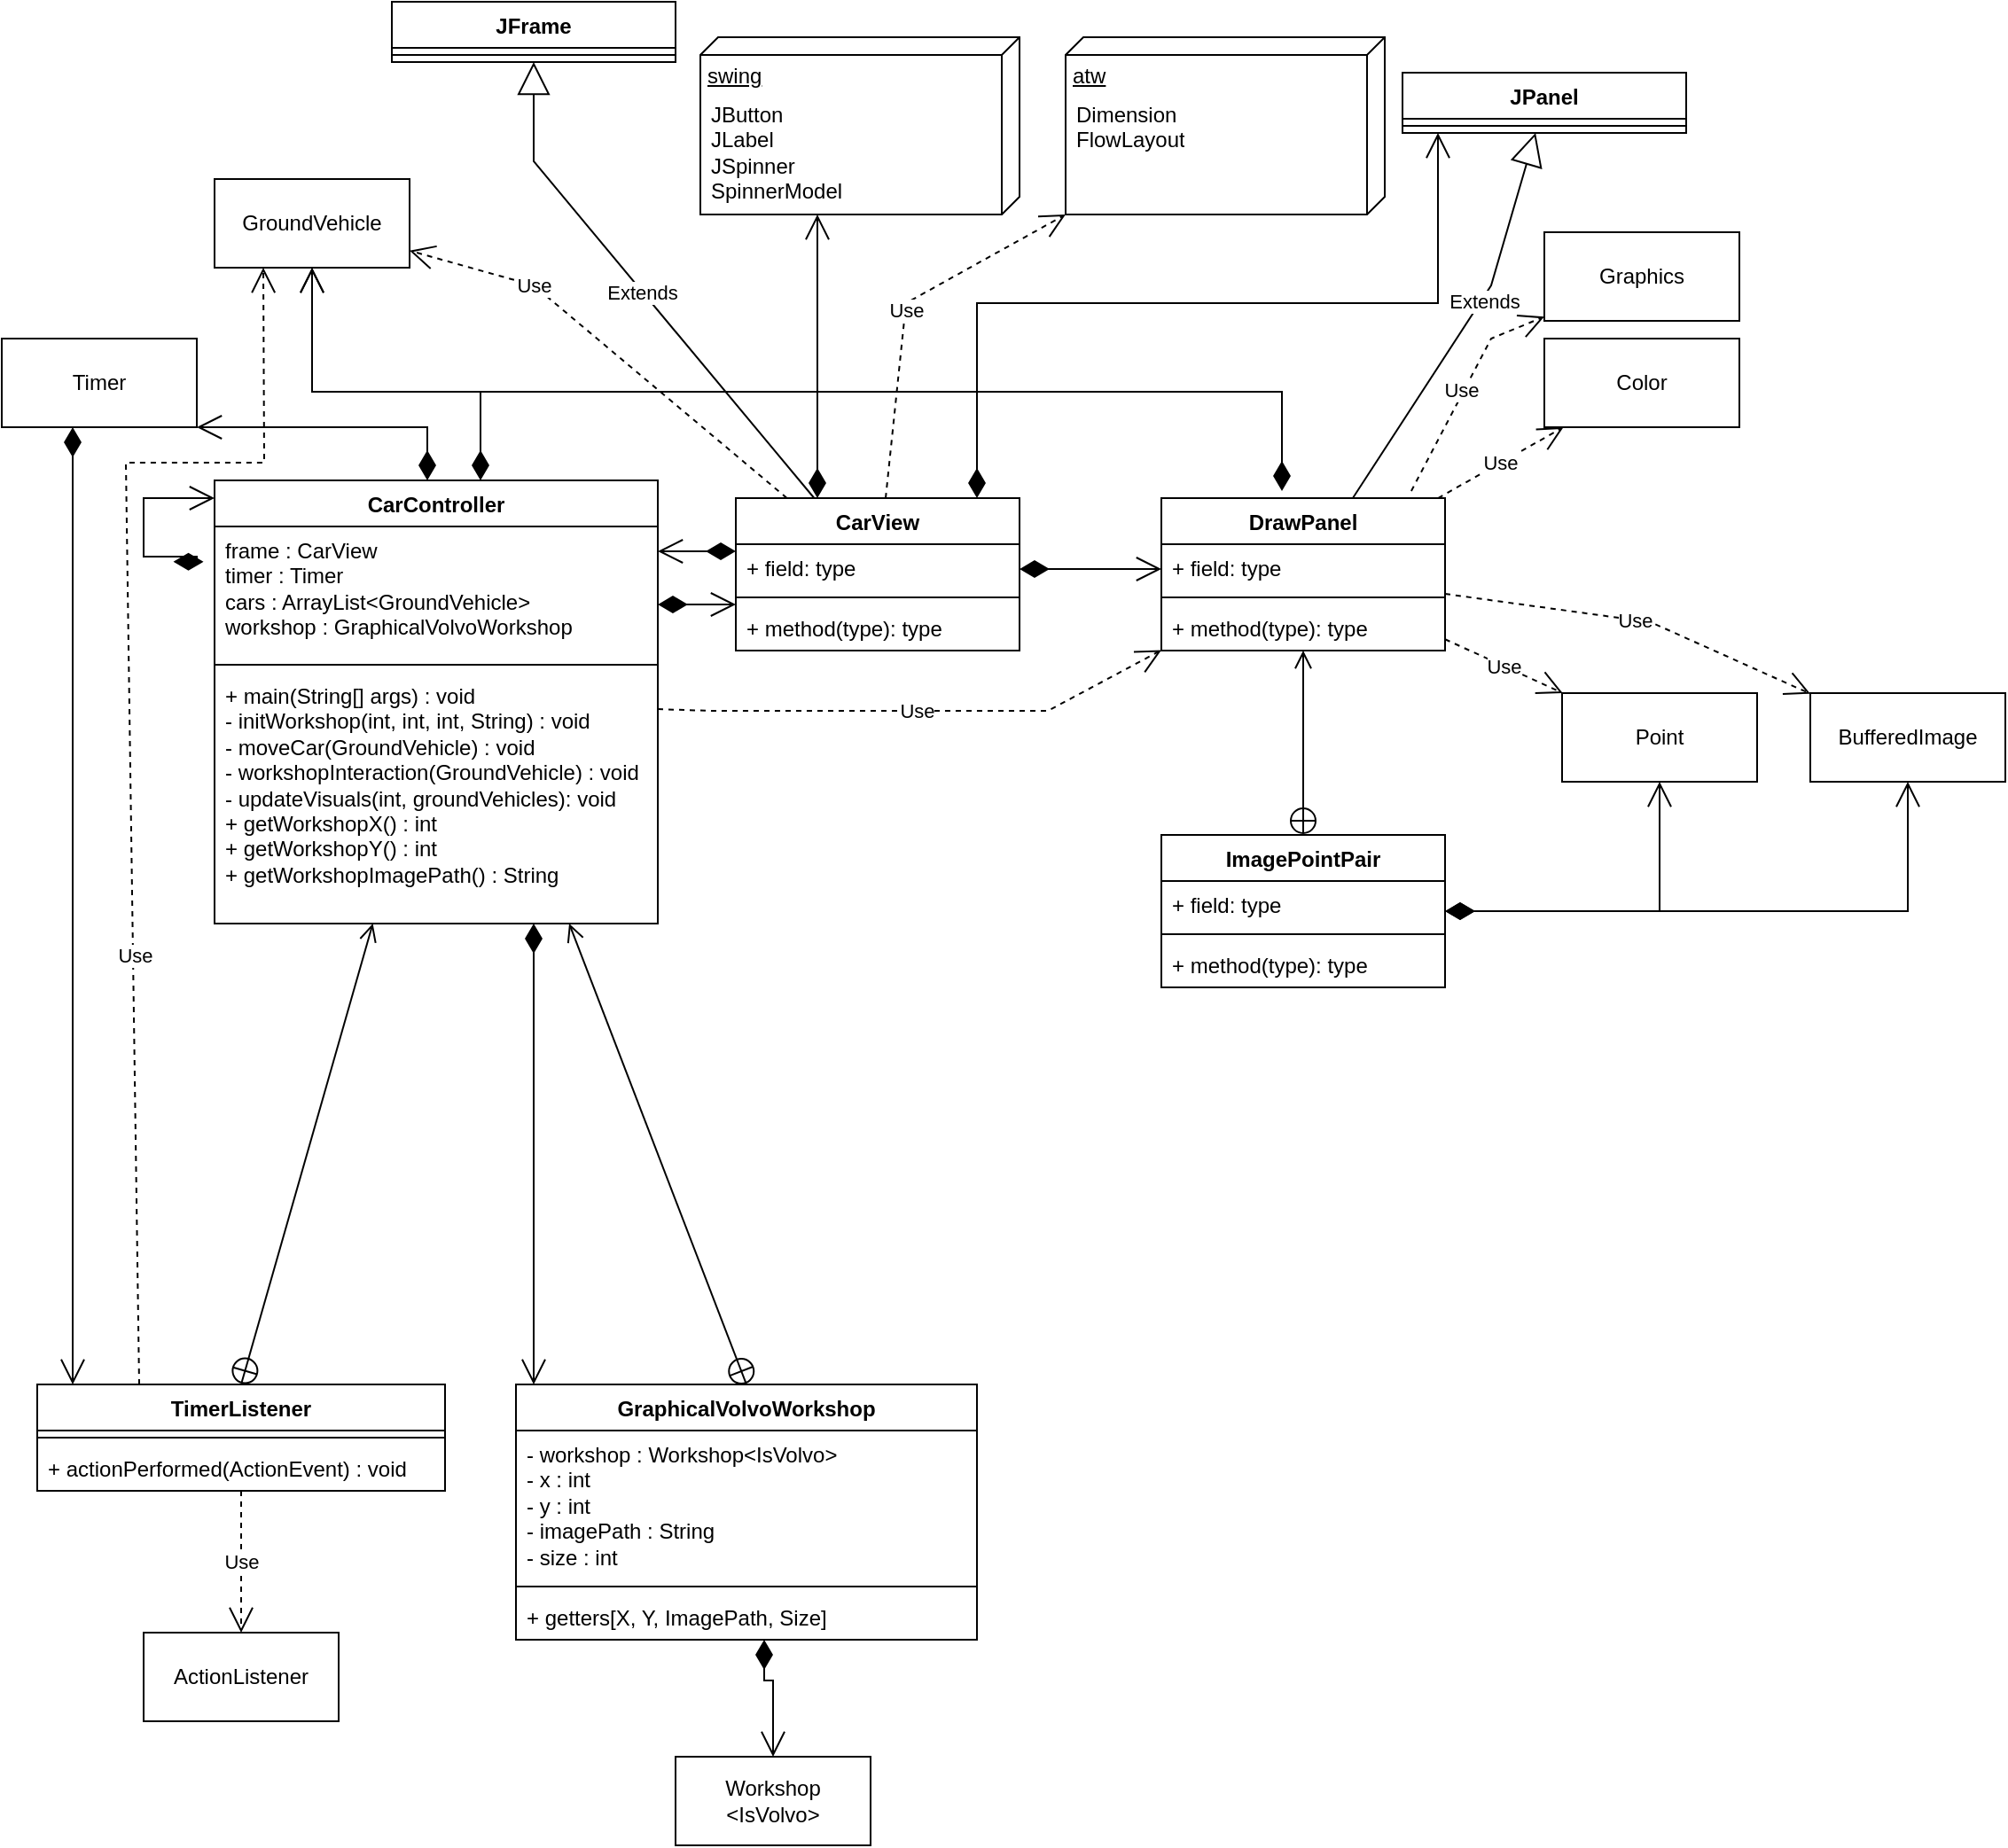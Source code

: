 <mxfile version="23.1.4" type="device">
  <diagram id="C5RBs43oDa-KdzZeNtuy" name="Page-1">
    <mxGraphModel dx="1749" dy="451" grid="1" gridSize="10" guides="1" tooltips="1" connect="1" arrows="1" fold="1" page="1" pageScale="1" pageWidth="827" pageHeight="1169" math="0" shadow="0">
      <root>
        <mxCell id="WIyWlLk6GJQsqaUBKTNV-0" />
        <mxCell id="WIyWlLk6GJQsqaUBKTNV-1" parent="WIyWlLk6GJQsqaUBKTNV-0" />
        <mxCell id="3hMFE_3aVcJf9ZVtRdxG-9" value="&lt;div&gt;CarController&lt;/div&gt;" style="swimlane;fontStyle=1;align=center;verticalAlign=top;childLayout=stackLayout;horizontal=1;startSize=26;horizontalStack=0;resizeParent=1;resizeParentMax=0;resizeLast=0;collapsible=1;marginBottom=0;whiteSpace=wrap;html=1;" parent="WIyWlLk6GJQsqaUBKTNV-1" vertex="1">
          <mxGeometry x="40" y="270" width="250" height="250" as="geometry">
            <mxRectangle x="110" y="280" width="120" height="30" as="alternateBounds" />
          </mxGeometry>
        </mxCell>
        <mxCell id="3hMFE_3aVcJf9ZVtRdxG-10" value="&lt;div&gt;frame : CarView&lt;/div&gt;&lt;div&gt;timer : Timer&lt;/div&gt;&lt;div&gt;cars : ArrayList&amp;lt;GroundVehicle&amp;gt;&lt;/div&gt;&lt;div&gt;workshop : GraphicalVolvoWorkshop&lt;br&gt;&lt;/div&gt;" style="text;strokeColor=none;fillColor=none;align=left;verticalAlign=top;spacingLeft=4;spacingRight=4;overflow=hidden;rotatable=0;points=[[0,0.5],[1,0.5]];portConstraint=eastwest;whiteSpace=wrap;html=1;" parent="3hMFE_3aVcJf9ZVtRdxG-9" vertex="1">
          <mxGeometry y="26" width="250" height="74" as="geometry" />
        </mxCell>
        <mxCell id="3hMFE_3aVcJf9ZVtRdxG-11" value="" style="line;strokeWidth=1;fillColor=none;align=left;verticalAlign=middle;spacingTop=-1;spacingLeft=3;spacingRight=3;rotatable=0;labelPosition=right;points=[];portConstraint=eastwest;strokeColor=inherit;" parent="3hMFE_3aVcJf9ZVtRdxG-9" vertex="1">
          <mxGeometry y="100" width="250" height="8" as="geometry" />
        </mxCell>
        <mxCell id="3hMFE_3aVcJf9ZVtRdxG-12" value="&lt;div&gt;+ main(String[] args) : void&lt;/div&gt;&lt;div&gt;- initWorkshop(int, int, int, String) : void&lt;/div&gt;&lt;div&gt;- moveCar(GroundVehicle) : void&lt;br&gt;&lt;/div&gt;&lt;div&gt;- workshopInteraction(GroundVehicle) : void&lt;/div&gt;&lt;div&gt;- updateVisuals(int, groundVehicles): void&lt;/div&gt;&lt;div&gt;+ getWorkshopX() : int&lt;/div&gt;&lt;div&gt;+ getWorkshopY() : int&lt;/div&gt;&lt;div&gt;+ getWorkshopImagePath() : String&lt;br&gt;&lt;/div&gt;" style="text;strokeColor=none;fillColor=none;align=left;verticalAlign=top;spacingLeft=4;spacingRight=4;overflow=hidden;rotatable=0;points=[[0,0.5],[1,0.5]];portConstraint=eastwest;whiteSpace=wrap;html=1;" parent="3hMFE_3aVcJf9ZVtRdxG-9" vertex="1">
          <mxGeometry y="108" width="250" height="142" as="geometry" />
        </mxCell>
        <mxCell id="3hMFE_3aVcJf9ZVtRdxG-89" value="1" style="endArrow=open;html=1;endSize=12;startArrow=diamondThin;startSize=14;startFill=1;edgeStyle=orthogonalEdgeStyle;align=left;verticalAlign=bottom;rounded=0;exitX=-0.025;exitY=0.269;exitDx=0;exitDy=0;exitPerimeter=0;fontColor=none;noLabel=1;" parent="3hMFE_3aVcJf9ZVtRdxG-9" source="3hMFE_3aVcJf9ZVtRdxG-10" target="3hMFE_3aVcJf9ZVtRdxG-9" edge="1">
          <mxGeometry x="-1" y="3" relative="1" as="geometry">
            <mxPoint x="-100" y="-10" as="sourcePoint" />
            <mxPoint x="60" y="-10" as="targetPoint" />
            <Array as="points">
              <mxPoint x="-10" y="46" />
              <mxPoint x="-10" y="43" />
              <mxPoint x="-40" y="43" />
              <mxPoint x="-40" y="10" />
            </Array>
          </mxGeometry>
        </mxCell>
        <mxCell id="3hMFE_3aVcJf9ZVtRdxG-13" value="CarView" style="swimlane;fontStyle=1;align=center;verticalAlign=top;childLayout=stackLayout;horizontal=1;startSize=26;horizontalStack=0;resizeParent=1;resizeParentMax=0;resizeLast=0;collapsible=1;marginBottom=0;whiteSpace=wrap;html=1;" parent="WIyWlLk6GJQsqaUBKTNV-1" vertex="1">
          <mxGeometry x="334" y="280" width="160" height="86" as="geometry" />
        </mxCell>
        <mxCell id="3hMFE_3aVcJf9ZVtRdxG-14" value="+ field: type" style="text;strokeColor=none;fillColor=none;align=left;verticalAlign=top;spacingLeft=4;spacingRight=4;overflow=hidden;rotatable=0;points=[[0,0.5],[1,0.5]];portConstraint=eastwest;whiteSpace=wrap;html=1;" parent="3hMFE_3aVcJf9ZVtRdxG-13" vertex="1">
          <mxGeometry y="26" width="160" height="26" as="geometry" />
        </mxCell>
        <mxCell id="3hMFE_3aVcJf9ZVtRdxG-15" value="" style="line;strokeWidth=1;fillColor=none;align=left;verticalAlign=middle;spacingTop=-1;spacingLeft=3;spacingRight=3;rotatable=0;labelPosition=right;points=[];portConstraint=eastwest;strokeColor=inherit;" parent="3hMFE_3aVcJf9ZVtRdxG-13" vertex="1">
          <mxGeometry y="52" width="160" height="8" as="geometry" />
        </mxCell>
        <mxCell id="3hMFE_3aVcJf9ZVtRdxG-16" value="+ method(type): type" style="text;strokeColor=none;fillColor=none;align=left;verticalAlign=top;spacingLeft=4;spacingRight=4;overflow=hidden;rotatable=0;points=[[0,0.5],[1,0.5]];portConstraint=eastwest;whiteSpace=wrap;html=1;" parent="3hMFE_3aVcJf9ZVtRdxG-13" vertex="1">
          <mxGeometry y="60" width="160" height="26" as="geometry" />
        </mxCell>
        <mxCell id="3hMFE_3aVcJf9ZVtRdxG-17" value="DrawPanel" style="swimlane;fontStyle=1;align=center;verticalAlign=top;childLayout=stackLayout;horizontal=1;startSize=26;horizontalStack=0;resizeParent=1;resizeParentMax=0;resizeLast=0;collapsible=1;marginBottom=0;whiteSpace=wrap;html=1;" parent="WIyWlLk6GJQsqaUBKTNV-1" vertex="1">
          <mxGeometry x="574" y="280" width="160" height="86" as="geometry" />
        </mxCell>
        <mxCell id="3hMFE_3aVcJf9ZVtRdxG-18" value="+ field: type" style="text;strokeColor=none;fillColor=none;align=left;verticalAlign=top;spacingLeft=4;spacingRight=4;overflow=hidden;rotatable=0;points=[[0,0.5],[1,0.5]];portConstraint=eastwest;whiteSpace=wrap;html=1;" parent="3hMFE_3aVcJf9ZVtRdxG-17" vertex="1">
          <mxGeometry y="26" width="160" height="26" as="geometry" />
        </mxCell>
        <mxCell id="3hMFE_3aVcJf9ZVtRdxG-19" value="" style="line;strokeWidth=1;fillColor=none;align=left;verticalAlign=middle;spacingTop=-1;spacingLeft=3;spacingRight=3;rotatable=0;labelPosition=right;points=[];portConstraint=eastwest;strokeColor=inherit;" parent="3hMFE_3aVcJf9ZVtRdxG-17" vertex="1">
          <mxGeometry y="52" width="160" height="8" as="geometry" />
        </mxCell>
        <mxCell id="3hMFE_3aVcJf9ZVtRdxG-20" value="+ method(type): type" style="text;strokeColor=none;fillColor=none;align=left;verticalAlign=top;spacingLeft=4;spacingRight=4;overflow=hidden;rotatable=0;points=[[0,0.5],[1,0.5]];portConstraint=eastwest;whiteSpace=wrap;html=1;" parent="3hMFE_3aVcJf9ZVtRdxG-17" vertex="1">
          <mxGeometry y="60" width="160" height="26" as="geometry" />
        </mxCell>
        <mxCell id="3hMFE_3aVcJf9ZVtRdxG-29" value="&lt;div&gt;GraphicalVolvoWorkshop&lt;/div&gt;" style="swimlane;fontStyle=1;align=center;verticalAlign=top;childLayout=stackLayout;horizontal=1;startSize=26;horizontalStack=0;resizeParent=1;resizeParentMax=0;resizeLast=0;collapsible=1;marginBottom=0;whiteSpace=wrap;html=1;" parent="WIyWlLk6GJQsqaUBKTNV-1" vertex="1">
          <mxGeometry x="210" y="780" width="260" height="144" as="geometry" />
        </mxCell>
        <mxCell id="3hMFE_3aVcJf9ZVtRdxG-30" value="&lt;div&gt;- workshop : Workshop&amp;lt;IsVolvo&amp;gt;&lt;/div&gt;&lt;div&gt;- x : int&lt;/div&gt;&lt;div&gt;- y : int&lt;/div&gt;&lt;div&gt;- imagePath : String&lt;/div&gt;&lt;div&gt;- size : int&lt;/div&gt;" style="text;strokeColor=none;fillColor=none;align=left;verticalAlign=top;spacingLeft=4;spacingRight=4;overflow=hidden;rotatable=0;points=[[0,0.5],[1,0.5]];portConstraint=eastwest;whiteSpace=wrap;html=1;" parent="3hMFE_3aVcJf9ZVtRdxG-29" vertex="1">
          <mxGeometry y="26" width="260" height="84" as="geometry" />
        </mxCell>
        <mxCell id="3hMFE_3aVcJf9ZVtRdxG-31" value="" style="line;strokeWidth=1;fillColor=none;align=left;verticalAlign=middle;spacingTop=-1;spacingLeft=3;spacingRight=3;rotatable=0;labelPosition=right;points=[];portConstraint=eastwest;strokeColor=inherit;" parent="3hMFE_3aVcJf9ZVtRdxG-29" vertex="1">
          <mxGeometry y="110" width="260" height="8" as="geometry" />
        </mxCell>
        <mxCell id="3hMFE_3aVcJf9ZVtRdxG-32" value="+ getters[X, Y, ImagePath, Size]" style="text;strokeColor=none;fillColor=none;align=left;verticalAlign=top;spacingLeft=4;spacingRight=4;overflow=hidden;rotatable=0;points=[[0,0.5],[1,0.5]];portConstraint=eastwest;whiteSpace=wrap;html=1;" parent="3hMFE_3aVcJf9ZVtRdxG-29" vertex="1">
          <mxGeometry y="118" width="260" height="26" as="geometry" />
        </mxCell>
        <mxCell id="3hMFE_3aVcJf9ZVtRdxG-33" value="" style="endArrow=open;startArrow=circlePlus;endFill=0;startFill=0;endSize=8;html=1;rounded=0;exitX=0.5;exitY=0;exitDx=0;exitDy=0;entryX=0.8;entryY=1;entryDx=0;entryDy=0;entryPerimeter=0;" parent="WIyWlLk6GJQsqaUBKTNV-1" source="3hMFE_3aVcJf9ZVtRdxG-29" target="3hMFE_3aVcJf9ZVtRdxG-12" edge="1">
          <mxGeometry width="160" relative="1" as="geometry">
            <mxPoint x="320" y="490" as="sourcePoint" />
            <mxPoint x="480" y="490" as="targetPoint" />
            <Array as="points" />
          </mxGeometry>
        </mxCell>
        <mxCell id="3hMFE_3aVcJf9ZVtRdxG-34" value="TimerListener" style="swimlane;fontStyle=1;align=center;verticalAlign=top;childLayout=stackLayout;horizontal=1;startSize=26;horizontalStack=0;resizeParent=1;resizeParentMax=0;resizeLast=0;collapsible=1;marginBottom=0;whiteSpace=wrap;html=1;" parent="WIyWlLk6GJQsqaUBKTNV-1" vertex="1">
          <mxGeometry x="-60" y="780" width="230" height="60" as="geometry" />
        </mxCell>
        <mxCell id="3hMFE_3aVcJf9ZVtRdxG-36" value="" style="line;strokeWidth=1;fillColor=none;align=left;verticalAlign=middle;spacingTop=-1;spacingLeft=3;spacingRight=3;rotatable=0;labelPosition=right;points=[];portConstraint=eastwest;strokeColor=inherit;" parent="3hMFE_3aVcJf9ZVtRdxG-34" vertex="1">
          <mxGeometry y="26" width="230" height="8" as="geometry" />
        </mxCell>
        <mxCell id="3hMFE_3aVcJf9ZVtRdxG-37" value="+ actionPerformed(ActionEvent) : void" style="text;strokeColor=none;fillColor=none;align=left;verticalAlign=top;spacingLeft=4;spacingRight=4;overflow=hidden;rotatable=0;points=[[0,0.5],[1,0.5]];portConstraint=eastwest;whiteSpace=wrap;html=1;fontSize=12;" parent="3hMFE_3aVcJf9ZVtRdxG-34" vertex="1">
          <mxGeometry y="34" width="230" height="26" as="geometry" />
        </mxCell>
        <mxCell id="3hMFE_3aVcJf9ZVtRdxG-38" value="" style="endArrow=open;startArrow=circlePlus;endFill=0;startFill=0;endSize=8;html=1;rounded=0;exitX=0.5;exitY=0;exitDx=0;exitDy=0;" parent="WIyWlLk6GJQsqaUBKTNV-1" source="3hMFE_3aVcJf9ZVtRdxG-34" target="3hMFE_3aVcJf9ZVtRdxG-9" edge="1">
          <mxGeometry width="160" relative="1" as="geometry">
            <mxPoint x="320" y="490" as="sourcePoint" />
            <mxPoint x="170" y="370" as="targetPoint" />
            <Array as="points" />
          </mxGeometry>
        </mxCell>
        <mxCell id="3hMFE_3aVcJf9ZVtRdxG-39" value="&lt;div&gt;Workshop&lt;/div&gt;&lt;div&gt;&amp;lt;IsVolvo&amp;gt;&lt;/div&gt;" style="html=1;whiteSpace=wrap;" parent="WIyWlLk6GJQsqaUBKTNV-1" vertex="1">
          <mxGeometry x="300" y="990" width="110" height="50" as="geometry" />
        </mxCell>
        <mxCell id="3hMFE_3aVcJf9ZVtRdxG-40" value="1" style="endArrow=open;html=1;endSize=12;startArrow=diamondThin;startSize=14;startFill=1;edgeStyle=orthogonalEdgeStyle;align=left;verticalAlign=bottom;rounded=0;fontColor=none;noLabel=1;" parent="WIyWlLk6GJQsqaUBKTNV-1" source="3hMFE_3aVcJf9ZVtRdxG-29" target="3hMFE_3aVcJf9ZVtRdxG-39" edge="1">
          <mxGeometry x="-1" y="3" relative="1" as="geometry">
            <mxPoint x="250" y="660" as="sourcePoint" />
            <mxPoint x="410" y="660" as="targetPoint" />
            <Array as="points">
              <mxPoint x="350" y="947" />
              <mxPoint x="355" y="947" />
            </Array>
          </mxGeometry>
        </mxCell>
        <mxCell id="3hMFE_3aVcJf9ZVtRdxG-42" value="1" style="endArrow=open;html=1;endSize=12;startArrow=diamondThin;startSize=14;startFill=1;edgeStyle=orthogonalEdgeStyle;align=left;verticalAlign=bottom;rounded=0;fontColor=none;noLabel=1;labelBackgroundColor=none;" parent="WIyWlLk6GJQsqaUBKTNV-1" source="3hMFE_3aVcJf9ZVtRdxG-9" target="3hMFE_3aVcJf9ZVtRdxG-29" edge="1">
          <mxGeometry x="-1" y="3" relative="1" as="geometry">
            <mxPoint x="190" y="430" as="sourcePoint" />
            <mxPoint x="230" y="570" as="targetPoint" />
            <Array as="points">
              <mxPoint x="220" y="620" />
              <mxPoint x="220" y="620" />
            </Array>
          </mxGeometry>
        </mxCell>
        <mxCell id="3hMFE_3aVcJf9ZVtRdxG-43" value="swing" style="verticalAlign=top;align=left;spacingTop=8;spacingLeft=2;spacingRight=12;shape=cube;size=10;direction=south;fontStyle=4;html=1;whiteSpace=wrap;" parent="WIyWlLk6GJQsqaUBKTNV-1" vertex="1">
          <mxGeometry x="314" y="20" width="180" height="100" as="geometry" />
        </mxCell>
        <mxCell id="3hMFE_3aVcJf9ZVtRdxG-44" value="&lt;div&gt;JButton&lt;/div&gt;&lt;div&gt;JLabel&lt;/div&gt;&lt;div&gt;JSpinner&lt;br&gt;&lt;/div&gt;&lt;div&gt;SpinnerModel&lt;/div&gt;&lt;div&gt;&lt;br&gt;&lt;/div&gt;" style="text;strokeColor=none;fillColor=none;align=left;verticalAlign=top;spacingLeft=4;spacingRight=4;overflow=hidden;rotatable=0;points=[[0,0.5],[1,0.5]];portConstraint=eastwest;whiteSpace=wrap;html=1;" parent="WIyWlLk6GJQsqaUBKTNV-1" vertex="1">
          <mxGeometry x="314" y="50" width="166" height="70" as="geometry" />
        </mxCell>
        <mxCell id="3hMFE_3aVcJf9ZVtRdxG-45" value="1" style="endArrow=open;html=1;endSize=12;startArrow=diamondThin;startSize=14;startFill=1;edgeStyle=orthogonalEdgeStyle;align=left;verticalAlign=bottom;rounded=0;fontColor=none;noLabel=1;" parent="WIyWlLk6GJQsqaUBKTNV-1" source="3hMFE_3aVcJf9ZVtRdxG-13" target="3hMFE_3aVcJf9ZVtRdxG-43" edge="1">
          <mxGeometry x="-1" y="3" relative="1" as="geometry">
            <mxPoint x="390" y="220" as="sourcePoint" />
            <mxPoint x="550" y="220" as="targetPoint" />
            <Array as="points">
              <mxPoint x="380" y="160" />
              <mxPoint x="380" y="160" />
            </Array>
          </mxGeometry>
        </mxCell>
        <mxCell id="3hMFE_3aVcJf9ZVtRdxG-46" value="1" style="endArrow=open;html=1;endSize=12;startArrow=diamondThin;startSize=14;startFill=1;edgeStyle=orthogonalEdgeStyle;align=left;verticalAlign=bottom;rounded=0;fontColor=none;noLabel=1;" parent="WIyWlLk6GJQsqaUBKTNV-1" source="3hMFE_3aVcJf9ZVtRdxG-9" target="3hMFE_3aVcJf9ZVtRdxG-13" edge="1">
          <mxGeometry x="-1" y="3" relative="1" as="geometry">
            <mxPoint x="120" y="230" as="sourcePoint" />
            <mxPoint x="280" y="230" as="targetPoint" />
            <Array as="points">
              <mxPoint x="300" y="340" />
              <mxPoint x="300" y="340" />
            </Array>
          </mxGeometry>
        </mxCell>
        <mxCell id="3hMFE_3aVcJf9ZVtRdxG-47" value="1" style="endArrow=open;html=1;endSize=12;startArrow=diamondThin;startSize=14;startFill=1;edgeStyle=orthogonalEdgeStyle;align=left;verticalAlign=bottom;rounded=0;fontColor=none;noLabel=1;" parent="WIyWlLk6GJQsqaUBKTNV-1" source="3hMFE_3aVcJf9ZVtRdxG-13" target="3hMFE_3aVcJf9ZVtRdxG-9" edge="1">
          <mxGeometry x="-1" y="3" relative="1" as="geometry">
            <mxPoint x="200" y="220" as="sourcePoint" />
            <mxPoint x="360" y="220" as="targetPoint" />
            <Array as="points">
              <mxPoint x="300" y="310" />
              <mxPoint x="300" y="310" />
            </Array>
          </mxGeometry>
        </mxCell>
        <mxCell id="3hMFE_3aVcJf9ZVtRdxG-48" value="Use" style="endArrow=open;endSize=12;dashed=1;html=1;rounded=0;" parent="WIyWlLk6GJQsqaUBKTNV-1" source="3hMFE_3aVcJf9ZVtRdxG-9" target="3hMFE_3aVcJf9ZVtRdxG-17" edge="1">
          <mxGeometry width="160" relative="1" as="geometry">
            <mxPoint x="370" y="410" as="sourcePoint" />
            <mxPoint x="530" y="410" as="targetPoint" />
            <Array as="points">
              <mxPoint x="320" y="400" />
              <mxPoint x="510" y="400" />
            </Array>
          </mxGeometry>
        </mxCell>
        <mxCell id="3hMFE_3aVcJf9ZVtRdxG-49" value="atw" style="verticalAlign=top;align=left;spacingTop=8;spacingLeft=2;spacingRight=12;shape=cube;size=10;direction=south;fontStyle=4;html=1;whiteSpace=wrap;" parent="WIyWlLk6GJQsqaUBKTNV-1" vertex="1">
          <mxGeometry x="520" y="20" width="180" height="100" as="geometry" />
        </mxCell>
        <mxCell id="3hMFE_3aVcJf9ZVtRdxG-50" value="&lt;div&gt;Dimension&lt;/div&gt;&lt;div&gt;FlowLayout&lt;br&gt;&lt;/div&gt;" style="text;strokeColor=none;fillColor=none;align=left;verticalAlign=top;spacingLeft=4;spacingRight=4;overflow=hidden;rotatable=0;points=[[0,0.5],[1,0.5]];portConstraint=eastwest;whiteSpace=wrap;html=1;" parent="WIyWlLk6GJQsqaUBKTNV-1" vertex="1">
          <mxGeometry x="520" y="50" width="166" height="70" as="geometry" />
        </mxCell>
        <mxCell id="3hMFE_3aVcJf9ZVtRdxG-52" value="ActionListener" style="html=1;whiteSpace=wrap;" parent="WIyWlLk6GJQsqaUBKTNV-1" vertex="1">
          <mxGeometry y="920" width="110" height="50" as="geometry" />
        </mxCell>
        <mxCell id="3hMFE_3aVcJf9ZVtRdxG-53" value="Use" style="endArrow=open;endSize=12;dashed=1;html=1;rounded=0;" parent="WIyWlLk6GJQsqaUBKTNV-1" source="3hMFE_3aVcJf9ZVtRdxG-34" target="3hMFE_3aVcJf9ZVtRdxG-52" edge="1">
          <mxGeometry width="160" relative="1" as="geometry">
            <mxPoint x="200" y="780" as="sourcePoint" />
            <mxPoint x="360" y="780" as="targetPoint" />
            <Array as="points" />
          </mxGeometry>
        </mxCell>
        <mxCell id="3hMFE_3aVcJf9ZVtRdxG-54" value="&lt;div&gt;GroundVehicle&lt;/div&gt;" style="html=1;whiteSpace=wrap;" parent="WIyWlLk6GJQsqaUBKTNV-1" vertex="1">
          <mxGeometry x="40" y="100" width="110" height="50" as="geometry" />
        </mxCell>
        <mxCell id="3hMFE_3aVcJf9ZVtRdxG-55" value="1" style="endArrow=open;html=1;endSize=12;startArrow=diamondThin;startSize=14;startFill=1;edgeStyle=orthogonalEdgeStyle;align=left;verticalAlign=bottom;rounded=0;fontColor=none;noLabel=1;" parent="WIyWlLk6GJQsqaUBKTNV-1" source="3hMFE_3aVcJf9ZVtRdxG-9" target="3hMFE_3aVcJf9ZVtRdxG-54" edge="1">
          <mxGeometry x="-1" y="3" relative="1" as="geometry">
            <mxPoint x="110" y="200" as="sourcePoint" />
            <mxPoint x="270" y="200" as="targetPoint" />
            <Array as="points">
              <mxPoint x="190" y="220" />
              <mxPoint x="95" y="220" />
            </Array>
          </mxGeometry>
        </mxCell>
        <mxCell id="3hMFE_3aVcJf9ZVtRdxG-56" value="Use" style="endArrow=open;endSize=12;dashed=1;html=1;rounded=0;" parent="WIyWlLk6GJQsqaUBKTNV-1" source="3hMFE_3aVcJf9ZVtRdxG-13" target="3hMFE_3aVcJf9ZVtRdxG-54" edge="1">
          <mxGeometry x="0.439" width="160" relative="1" as="geometry">
            <mxPoint x="230" y="240" as="sourcePoint" />
            <mxPoint x="390" y="240" as="targetPoint" />
            <Array as="points">
              <mxPoint x="220" y="160" />
            </Array>
            <mxPoint as="offset" />
          </mxGeometry>
        </mxCell>
        <mxCell id="3hMFE_3aVcJf9ZVtRdxG-57" value="1" style="endArrow=open;html=1;endSize=12;startArrow=diamondThin;startSize=14;startFill=1;edgeStyle=orthogonalEdgeStyle;align=left;verticalAlign=bottom;rounded=0;exitX=0.425;exitY=-0.047;exitDx=0;exitDy=0;exitPerimeter=0;fontColor=none;noLabel=1;" parent="WIyWlLk6GJQsqaUBKTNV-1" source="3hMFE_3aVcJf9ZVtRdxG-17" target="3hMFE_3aVcJf9ZVtRdxG-54" edge="1">
          <mxGeometry x="-1" y="3" relative="1" as="geometry">
            <mxPoint x="574" y="223" as="sourcePoint" />
            <mxPoint x="95" y="50" as="targetPoint" />
            <Array as="points">
              <mxPoint x="642" y="220" />
              <mxPoint x="95" y="220" />
            </Array>
          </mxGeometry>
        </mxCell>
        <mxCell id="3hMFE_3aVcJf9ZVtRdxG-58" value="Use" style="endArrow=open;endSize=12;dashed=1;html=1;rounded=0;" parent="WIyWlLk6GJQsqaUBKTNV-1" source="3hMFE_3aVcJf9ZVtRdxG-13" target="3hMFE_3aVcJf9ZVtRdxG-49" edge="1">
          <mxGeometry width="160" relative="1" as="geometry">
            <mxPoint x="430" y="180" as="sourcePoint" />
            <mxPoint x="590" y="180" as="targetPoint" />
            <Array as="points">
              <mxPoint x="430" y="170" />
            </Array>
          </mxGeometry>
        </mxCell>
        <mxCell id="3hMFE_3aVcJf9ZVtRdxG-59" value="1" style="endArrow=open;html=1;endSize=12;startArrow=diamondThin;startSize=14;startFill=1;edgeStyle=orthogonalEdgeStyle;align=left;verticalAlign=bottom;rounded=0;fontColor=none;noLabel=1;" parent="WIyWlLk6GJQsqaUBKTNV-1" source="3hMFE_3aVcJf9ZVtRdxG-13" target="3hMFE_3aVcJf9ZVtRdxG-17" edge="1">
          <mxGeometry x="-1" y="3" relative="1" as="geometry">
            <mxPoint x="564" y="260" as="sourcePoint" />
            <mxPoint x="500" y="260" as="targetPoint" />
            <Array as="points">
              <mxPoint x="540" y="320" />
              <mxPoint x="540" y="320" />
            </Array>
          </mxGeometry>
        </mxCell>
        <mxCell id="3hMFE_3aVcJf9ZVtRdxG-61" value="&lt;div&gt;ImagePointPair&lt;/div&gt;" style="swimlane;fontStyle=1;align=center;verticalAlign=top;childLayout=stackLayout;horizontal=1;startSize=26;horizontalStack=0;resizeParent=1;resizeParentMax=0;resizeLast=0;collapsible=1;marginBottom=0;whiteSpace=wrap;html=1;" parent="WIyWlLk6GJQsqaUBKTNV-1" vertex="1">
          <mxGeometry x="574" y="470" width="160" height="86" as="geometry" />
        </mxCell>
        <mxCell id="3hMFE_3aVcJf9ZVtRdxG-62" value="+ field: type" style="text;strokeColor=none;fillColor=none;align=left;verticalAlign=top;spacingLeft=4;spacingRight=4;overflow=hidden;rotatable=0;points=[[0,0.5],[1,0.5]];portConstraint=eastwest;whiteSpace=wrap;html=1;" parent="3hMFE_3aVcJf9ZVtRdxG-61" vertex="1">
          <mxGeometry y="26" width="160" height="26" as="geometry" />
        </mxCell>
        <mxCell id="3hMFE_3aVcJf9ZVtRdxG-63" value="" style="line;strokeWidth=1;fillColor=none;align=left;verticalAlign=middle;spacingTop=-1;spacingLeft=3;spacingRight=3;rotatable=0;labelPosition=right;points=[];portConstraint=eastwest;strokeColor=inherit;" parent="3hMFE_3aVcJf9ZVtRdxG-61" vertex="1">
          <mxGeometry y="52" width="160" height="8" as="geometry" />
        </mxCell>
        <mxCell id="3hMFE_3aVcJf9ZVtRdxG-64" value="+ method(type): type" style="text;strokeColor=none;fillColor=none;align=left;verticalAlign=top;spacingLeft=4;spacingRight=4;overflow=hidden;rotatable=0;points=[[0,0.5],[1,0.5]];portConstraint=eastwest;whiteSpace=wrap;html=1;" parent="3hMFE_3aVcJf9ZVtRdxG-61" vertex="1">
          <mxGeometry y="60" width="160" height="26" as="geometry" />
        </mxCell>
        <mxCell id="3hMFE_3aVcJf9ZVtRdxG-65" value="" style="endArrow=open;startArrow=circlePlus;endFill=0;startFill=0;endSize=8;html=1;rounded=0;" parent="WIyWlLk6GJQsqaUBKTNV-1" source="3hMFE_3aVcJf9ZVtRdxG-61" target="3hMFE_3aVcJf9ZVtRdxG-17" edge="1">
          <mxGeometry width="160" relative="1" as="geometry">
            <mxPoint x="590" y="410" as="sourcePoint" />
            <mxPoint x="750" y="410" as="targetPoint" />
          </mxGeometry>
        </mxCell>
        <mxCell id="3hMFE_3aVcJf9ZVtRdxG-71" value="Use" style="endArrow=open;endSize=12;dashed=1;html=1;rounded=0;exitX=0.881;exitY=-0.047;exitDx=0;exitDy=0;exitPerimeter=0;" parent="WIyWlLk6GJQsqaUBKTNV-1" source="3hMFE_3aVcJf9ZVtRdxG-17" target="3hMFE_3aVcJf9ZVtRdxG-72" edge="1">
          <mxGeometry x="-0.017" y="2" width="160" relative="1" as="geometry">
            <mxPoint x="640" y="160" as="sourcePoint" />
            <mxPoint x="724.525" y="104" as="targetPoint" />
            <Array as="points">
              <mxPoint x="760" y="190" />
            </Array>
            <mxPoint as="offset" />
          </mxGeometry>
        </mxCell>
        <mxCell id="3hMFE_3aVcJf9ZVtRdxG-72" value="&lt;div&gt;Graphics&lt;/div&gt;" style="html=1;whiteSpace=wrap;" parent="WIyWlLk6GJQsqaUBKTNV-1" vertex="1">
          <mxGeometry x="790" y="130" width="110" height="50" as="geometry" />
        </mxCell>
        <mxCell id="3hMFE_3aVcJf9ZVtRdxG-73" value="&lt;div&gt;Point&lt;/div&gt;" style="html=1;whiteSpace=wrap;" parent="WIyWlLk6GJQsqaUBKTNV-1" vertex="1">
          <mxGeometry x="800" y="390" width="110" height="50" as="geometry" />
        </mxCell>
        <mxCell id="3hMFE_3aVcJf9ZVtRdxG-74" value="Color" style="html=1;whiteSpace=wrap;" parent="WIyWlLk6GJQsqaUBKTNV-1" vertex="1">
          <mxGeometry x="790" y="190" width="110" height="50" as="geometry" />
        </mxCell>
        <mxCell id="3hMFE_3aVcJf9ZVtRdxG-76" value="BufferedImage" style="html=1;whiteSpace=wrap;" parent="WIyWlLk6GJQsqaUBKTNV-1" vertex="1">
          <mxGeometry x="940" y="390" width="110" height="50" as="geometry" />
        </mxCell>
        <mxCell id="3hMFE_3aVcJf9ZVtRdxG-77" value="Use" style="endArrow=open;endSize=12;dashed=1;html=1;rounded=0;" parent="WIyWlLk6GJQsqaUBKTNV-1" source="3hMFE_3aVcJf9ZVtRdxG-17" target="3hMFE_3aVcJf9ZVtRdxG-74" edge="1">
          <mxGeometry width="160" relative="1" as="geometry">
            <mxPoint x="570" y="150" as="sourcePoint" />
            <mxPoint x="730" y="150" as="targetPoint" />
            <Array as="points" />
          </mxGeometry>
        </mxCell>
        <mxCell id="3hMFE_3aVcJf9ZVtRdxG-78" value="Use" style="endArrow=open;endSize=12;dashed=1;html=1;rounded=0;" parent="WIyWlLk6GJQsqaUBKTNV-1" source="3hMFE_3aVcJf9ZVtRdxG-17" target="3hMFE_3aVcJf9ZVtRdxG-73" edge="1">
          <mxGeometry width="160" relative="1" as="geometry">
            <mxPoint x="530" y="190" as="sourcePoint" />
            <mxPoint x="690" y="190" as="targetPoint" />
            <Array as="points" />
          </mxGeometry>
        </mxCell>
        <mxCell id="3hMFE_3aVcJf9ZVtRdxG-79" value="Use" style="endArrow=open;endSize=12;dashed=1;html=1;rounded=0;" parent="WIyWlLk6GJQsqaUBKTNV-1" source="3hMFE_3aVcJf9ZVtRdxG-17" target="3hMFE_3aVcJf9ZVtRdxG-76" edge="1">
          <mxGeometry width="160" relative="1" as="geometry">
            <mxPoint x="700" y="250" as="sourcePoint" />
            <mxPoint x="860" y="250" as="targetPoint" />
            <Array as="points">
              <mxPoint x="850" y="350" />
            </Array>
          </mxGeometry>
        </mxCell>
        <mxCell id="3hMFE_3aVcJf9ZVtRdxG-81" value="1" style="endArrow=open;html=1;endSize=12;startArrow=diamondThin;startSize=14;startFill=1;edgeStyle=orthogonalEdgeStyle;align=left;verticalAlign=bottom;rounded=0;fontColor=none;noLabel=1;" parent="WIyWlLk6GJQsqaUBKTNV-1" source="3hMFE_3aVcJf9ZVtRdxG-61" target="3hMFE_3aVcJf9ZVtRdxG-73" edge="1">
          <mxGeometry x="-1" y="3" relative="1" as="geometry">
            <mxPoint x="760" y="490" as="sourcePoint" />
            <mxPoint x="920" y="490" as="targetPoint" />
          </mxGeometry>
        </mxCell>
        <mxCell id="3hMFE_3aVcJf9ZVtRdxG-82" value="1" style="endArrow=open;html=1;endSize=12;startArrow=diamondThin;startSize=14;startFill=1;edgeStyle=orthogonalEdgeStyle;align=left;verticalAlign=bottom;rounded=0;fontColor=none;noLabel=1;" parent="WIyWlLk6GJQsqaUBKTNV-1" source="3hMFE_3aVcJf9ZVtRdxG-61" target="3hMFE_3aVcJf9ZVtRdxG-76" edge="1">
          <mxGeometry x="-1" y="3" relative="1" as="geometry">
            <mxPoint x="860" y="540" as="sourcePoint" />
            <mxPoint x="1020" y="540" as="targetPoint" />
          </mxGeometry>
        </mxCell>
        <mxCell id="3hMFE_3aVcJf9ZVtRdxG-83" value="Timer" style="html=1;whiteSpace=wrap;" parent="WIyWlLk6GJQsqaUBKTNV-1" vertex="1">
          <mxGeometry x="-80" y="190" width="110" height="50" as="geometry" />
        </mxCell>
        <mxCell id="3hMFE_3aVcJf9ZVtRdxG-84" value="1" style="endArrow=open;html=1;endSize=12;startArrow=diamondThin;startSize=14;startFill=1;edgeStyle=orthogonalEdgeStyle;align=left;verticalAlign=bottom;rounded=0;fontColor=none;noLabel=1;" parent="WIyWlLk6GJQsqaUBKTNV-1" source="3hMFE_3aVcJf9ZVtRdxG-9" target="3hMFE_3aVcJf9ZVtRdxG-83" edge="1">
          <mxGeometry x="-1" y="3" relative="1" as="geometry">
            <mxPoint x="30" y="190" as="sourcePoint" />
            <mxPoint x="190" y="190" as="targetPoint" />
            <Array as="points">
              <mxPoint x="160" y="240" />
            </Array>
          </mxGeometry>
        </mxCell>
        <mxCell id="3hMFE_3aVcJf9ZVtRdxG-88" value="1" style="endArrow=open;html=1;endSize=12;startArrow=diamondThin;startSize=14;startFill=1;edgeStyle=orthogonalEdgeStyle;align=left;verticalAlign=bottom;rounded=0;fontColor=none;noLabel=1;" parent="WIyWlLk6GJQsqaUBKTNV-1" source="3hMFE_3aVcJf9ZVtRdxG-83" target="3hMFE_3aVcJf9ZVtRdxG-34" edge="1">
          <mxGeometry x="-1" y="3" relative="1" as="geometry">
            <mxPoint x="-100" y="243" as="sourcePoint" />
            <mxPoint x="20" y="783" as="targetPoint" />
            <Array as="points">
              <mxPoint x="-40" y="300" />
              <mxPoint x="-40" y="300" />
            </Array>
          </mxGeometry>
        </mxCell>
        <mxCell id="3hMFE_3aVcJf9ZVtRdxG-91" value="Use" style="endArrow=open;endSize=12;dashed=1;html=1;rounded=0;entryX=0.25;entryY=1;entryDx=0;entryDy=0;exitX=0.25;exitY=0;exitDx=0;exitDy=0;" parent="WIyWlLk6GJQsqaUBKTNV-1" source="3hMFE_3aVcJf9ZVtRdxG-34" target="3hMFE_3aVcJf9ZVtRdxG-54" edge="1">
          <mxGeometry x="-0.317" y="-1" width="160" relative="1" as="geometry">
            <mxPoint x="10" y="390" as="sourcePoint" />
            <mxPoint x="170" y="390" as="targetPoint" />
            <Array as="points">
              <mxPoint x="-10" y="260" />
              <mxPoint x="68" y="260" />
            </Array>
            <mxPoint as="offset" />
          </mxGeometry>
        </mxCell>
        <mxCell id="3hMFE_3aVcJf9ZVtRdxG-102" value="JFrame" style="swimlane;fontStyle=1;align=center;verticalAlign=top;childLayout=stackLayout;horizontal=1;startSize=26;horizontalStack=0;resizeParent=1;resizeParentMax=0;resizeLast=0;collapsible=1;marginBottom=0;whiteSpace=wrap;html=1;" parent="WIyWlLk6GJQsqaUBKTNV-1" vertex="1">
          <mxGeometry x="140" width="160" height="34" as="geometry" />
        </mxCell>
        <mxCell id="3hMFE_3aVcJf9ZVtRdxG-104" value="" style="line;strokeWidth=1;fillColor=none;align=left;verticalAlign=middle;spacingTop=-1;spacingLeft=3;spacingRight=3;rotatable=0;labelPosition=right;points=[];portConstraint=eastwest;strokeColor=inherit;" parent="3hMFE_3aVcJf9ZVtRdxG-102" vertex="1">
          <mxGeometry y="26" width="160" height="8" as="geometry" />
        </mxCell>
        <mxCell id="3hMFE_3aVcJf9ZVtRdxG-106" value="Extends" style="endArrow=block;endSize=16;endFill=0;html=1;rounded=0;" parent="WIyWlLk6GJQsqaUBKTNV-1" source="3hMFE_3aVcJf9ZVtRdxG-13" target="3hMFE_3aVcJf9ZVtRdxG-102" edge="1">
          <mxGeometry width="160" relative="1" as="geometry">
            <mxPoint x="120" y="60" as="sourcePoint" />
            <mxPoint x="280" y="60" as="targetPoint" />
            <Array as="points">
              <mxPoint x="220" y="90" />
            </Array>
          </mxGeometry>
        </mxCell>
        <mxCell id="3hMFE_3aVcJf9ZVtRdxG-107" value="JPanel" style="swimlane;fontStyle=1;align=center;verticalAlign=top;childLayout=stackLayout;horizontal=1;startSize=26;horizontalStack=0;resizeParent=1;resizeParentMax=0;resizeLast=0;collapsible=1;marginBottom=0;whiteSpace=wrap;html=1;" parent="WIyWlLk6GJQsqaUBKTNV-1" vertex="1">
          <mxGeometry x="710" y="40" width="160" height="34" as="geometry" />
        </mxCell>
        <mxCell id="3hMFE_3aVcJf9ZVtRdxG-108" value="" style="line;strokeWidth=1;fillColor=none;align=left;verticalAlign=middle;spacingTop=-1;spacingLeft=3;spacingRight=3;rotatable=0;labelPosition=right;points=[];portConstraint=eastwest;strokeColor=inherit;" parent="3hMFE_3aVcJf9ZVtRdxG-107" vertex="1">
          <mxGeometry y="26" width="160" height="8" as="geometry" />
        </mxCell>
        <mxCell id="3hMFE_3aVcJf9ZVtRdxG-109" value="Extends" style="endArrow=block;endSize=16;endFill=0;html=1;rounded=0;" parent="WIyWlLk6GJQsqaUBKTNV-1" source="3hMFE_3aVcJf9ZVtRdxG-17" target="3hMFE_3aVcJf9ZVtRdxG-107" edge="1">
          <mxGeometry x="0.149" y="-2" width="160" relative="1" as="geometry">
            <mxPoint x="580" y="150" as="sourcePoint" />
            <mxPoint x="740" y="150" as="targetPoint" />
            <Array as="points">
              <mxPoint x="760" y="160" />
            </Array>
            <mxPoint as="offset" />
          </mxGeometry>
        </mxCell>
        <mxCell id="3hMFE_3aVcJf9ZVtRdxG-110" value="1" style="endArrow=open;html=1;endSize=12;startArrow=diamondThin;startSize=14;startFill=1;edgeStyle=orthogonalEdgeStyle;align=left;verticalAlign=bottom;rounded=0;fontColor=none;noLabel=1;" parent="WIyWlLk6GJQsqaUBKTNV-1" source="3hMFE_3aVcJf9ZVtRdxG-13" target="3hMFE_3aVcJf9ZVtRdxG-107" edge="1">
          <mxGeometry x="-1" y="3" relative="1" as="geometry">
            <mxPoint x="550" y="310" as="sourcePoint" />
            <mxPoint x="550" y="150" as="targetPoint" />
            <Array as="points">
              <mxPoint x="470" y="170" />
              <mxPoint x="730" y="170" />
            </Array>
          </mxGeometry>
        </mxCell>
      </root>
    </mxGraphModel>
  </diagram>
</mxfile>
